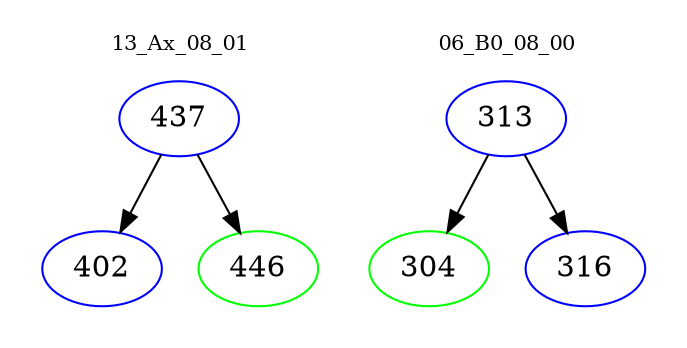 digraph{
subgraph cluster_0 {
color = white
label = "13_Ax_08_01";
fontsize=10;
T0_437 [label="437", color="blue"]
T0_437 -> T0_402 [color="black"]
T0_402 [label="402", color="blue"]
T0_437 -> T0_446 [color="black"]
T0_446 [label="446", color="green"]
}
subgraph cluster_1 {
color = white
label = "06_B0_08_00";
fontsize=10;
T1_313 [label="313", color="blue"]
T1_313 -> T1_304 [color="black"]
T1_304 [label="304", color="green"]
T1_313 -> T1_316 [color="black"]
T1_316 [label="316", color="blue"]
}
}
